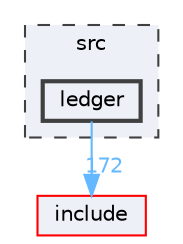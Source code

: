 digraph "src/ledger"
{
 // LATEX_PDF_SIZE
  bgcolor="transparent";
  edge [fontname=Helvetica,fontsize=10,labelfontname=Helvetica,labelfontsize=10];
  node [fontname=Helvetica,fontsize=10,shape=box,height=0.2,width=0.4];
  compound=true
  subgraph clusterdir_68267d1309a1af8e8297ef4c3efbcdba {
    graph [ bgcolor="#edf0f7", pencolor="grey25", label="src", fontname=Helvetica,fontsize=10 style="filled,dashed", URL="dir_68267d1309a1af8e8297ef4c3efbcdba.html",tooltip=""]
  dir_f84a0e3779a3ddd43e76c8db33df748d [label="ledger", fillcolor="#edf0f7", color="grey25", style="filled,bold", URL="dir_f84a0e3779a3ddd43e76c8db33df748d.html",tooltip=""];
  }
  dir_d44c64559bbebec7f509842c48db8b23 [label="include", fillcolor="#edf0f7", color="red", style="filled", URL="dir_d44c64559bbebec7f509842c48db8b23.html",tooltip=""];
  dir_f84a0e3779a3ddd43e76c8db33df748d->dir_d44c64559bbebec7f509842c48db8b23 [headlabel="172", labeldistance=1.5 headhref="dir_000025_000018.html" href="dir_000025_000018.html" color="steelblue1" fontcolor="steelblue1"];
}
